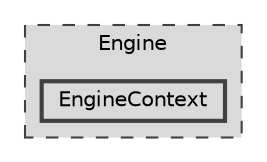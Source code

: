 digraph "Engine/EngineContext"
{
 // LATEX_PDF_SIZE
  bgcolor="transparent";
  edge [fontname=Helvetica,fontsize=10,labelfontname=Helvetica,labelfontsize=10];
  node [fontname=Helvetica,fontsize=10,shape=box,height=0.2,width=0.4];
  compound=true
  subgraph clusterdir_0b6ee6e7e9547e675db4add2e5de97da {
    graph [ bgcolor="#dadada", pencolor="grey25", label="Engine", fontname=Helvetica,fontsize=10 style="filled,dashed", URL="dir_0b6ee6e7e9547e675db4add2e5de97da.html",tooltip=""]
  dir_670fce684306a8e37081063c26924eb4 [label="EngineContext", fillcolor="#dadada", color="grey25", style="filled,bold", URL="dir_670fce684306a8e37081063c26924eb4.html",tooltip=""];
  }
}
